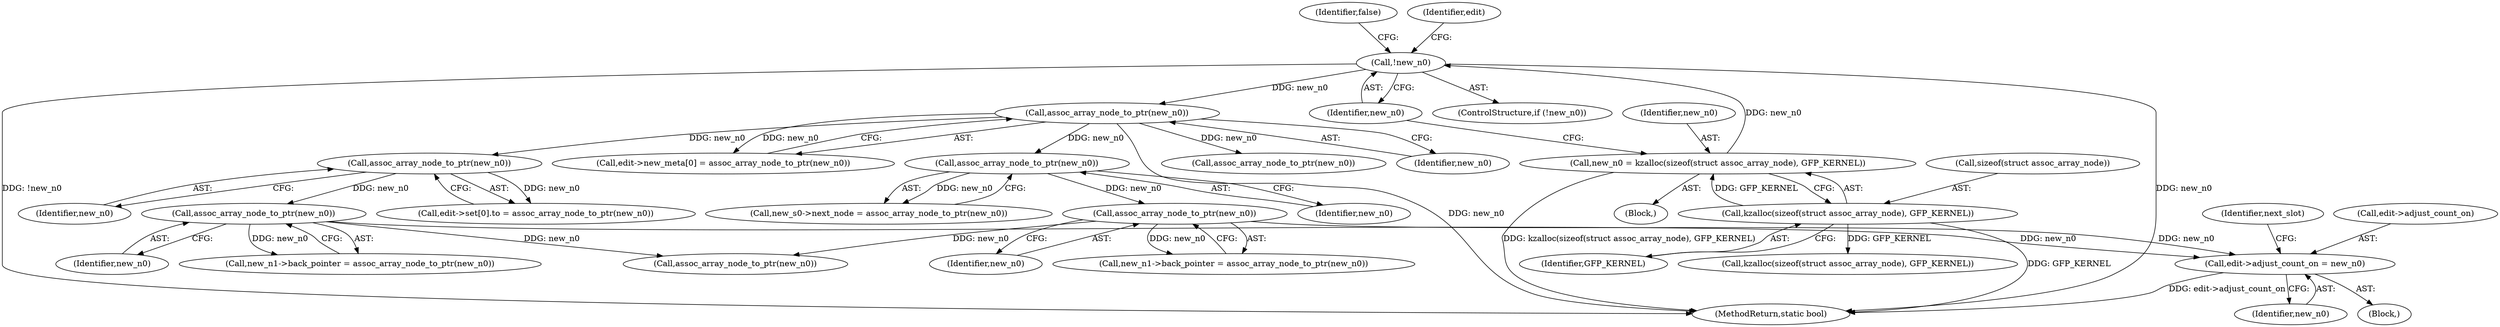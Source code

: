 digraph "0_linux_8d4a2ec1e0b41b0cf9a0c5cd4511da7f8e4f3de2@pointer" {
"1000695" [label="(Call,edit->adjust_count_on = new_n0)"];
"1001126" [label="(Call,assoc_array_node_to_ptr(new_n0))"];
"1001109" [label="(Call,assoc_array_node_to_ptr(new_n0))"];
"1000280" [label="(Call,assoc_array_node_to_ptr(new_n0))"];
"1000270" [label="(Call,!new_n0)"];
"1000263" [label="(Call,new_n0 = kzalloc(sizeof(struct assoc_array_node), GFP_KERNEL))"];
"1000265" [label="(Call,kzalloc(sizeof(struct assoc_array_node), GFP_KERNEL))"];
"1000445" [label="(Call,assoc_array_node_to_ptr(new_n0))"];
"1000425" [label="(Call,assoc_array_node_to_ptr(new_n0))"];
"1000720" [label="(Identifier,next_slot)"];
"1000263" [label="(Call,new_n0 = kzalloc(sizeof(struct assoc_array_node), GFP_KERNEL))"];
"1000446" [label="(Identifier,new_n0)"];
"1001127" [label="(Identifier,new_n0)"];
"1000699" [label="(Identifier,new_n0)"];
"1000271" [label="(Identifier,new_n0)"];
"1000696" [label="(Call,edit->adjust_count_on)"];
"1000280" [label="(Call,assoc_array_node_to_ptr(new_n0))"];
"1001109" [label="(Call,assoc_array_node_to_ptr(new_n0))"];
"1000270" [label="(Call,!new_n0)"];
"1000265" [label="(Call,kzalloc(sizeof(struct assoc_array_node), GFP_KERNEL))"];
"1000889" [label="(Call,assoc_array_node_to_ptr(new_n0))"];
"1000268" [label="(Identifier,GFP_KERNEL)"];
"1000441" [label="(Call,new_n1->back_pointer = assoc_array_node_to_ptr(new_n0))"];
"1000264" [label="(Identifier,new_n0)"];
"1000425" [label="(Call,assoc_array_node_to_ptr(new_n0))"];
"1000273" [label="(Identifier,false)"];
"1001122" [label="(Call,new_n1->back_pointer = assoc_array_node_to_ptr(new_n0))"];
"1000673" [label="(Block,)"];
"1000281" [label="(Identifier,new_n0)"];
"1000445" [label="(Call,assoc_array_node_to_ptr(new_n0))"];
"1000277" [label="(Identifier,edit)"];
"1000695" [label="(Call,edit->adjust_count_on = new_n0)"];
"1000274" [label="(Call,edit->new_meta[0] = assoc_array_node_to_ptr(new_n0))"];
"1000284" [label="(Call,kzalloc(sizeof(struct assoc_array_node), GFP_KERNEL))"];
"1000266" [label="(Call,sizeof(struct assoc_array_node))"];
"1000269" [label="(ControlStructure,if (!new_n0))"];
"1000417" [label="(Call,edit->set[0].to = assoc_array_node_to_ptr(new_n0))"];
"1000726" [label="(Call,assoc_array_node_to_ptr(new_n0))"];
"1001251" [label="(MethodReturn,static bool)"];
"1000426" [label="(Identifier,new_n0)"];
"1001110" [label="(Identifier,new_n0)"];
"1000122" [label="(Block,)"];
"1001126" [label="(Call,assoc_array_node_to_ptr(new_n0))"];
"1001105" [label="(Call,new_s0->next_node = assoc_array_node_to_ptr(new_n0))"];
"1000695" -> "1000673"  [label="AST: "];
"1000695" -> "1000699"  [label="CFG: "];
"1000696" -> "1000695"  [label="AST: "];
"1000699" -> "1000695"  [label="AST: "];
"1000720" -> "1000695"  [label="CFG: "];
"1000695" -> "1001251"  [label="DDG: edit->adjust_count_on"];
"1001126" -> "1000695"  [label="DDG: new_n0"];
"1000445" -> "1000695"  [label="DDG: new_n0"];
"1001126" -> "1001122"  [label="AST: "];
"1001126" -> "1001127"  [label="CFG: "];
"1001127" -> "1001126"  [label="AST: "];
"1001122" -> "1001126"  [label="CFG: "];
"1001126" -> "1000726"  [label="DDG: new_n0"];
"1001126" -> "1001122"  [label="DDG: new_n0"];
"1001109" -> "1001126"  [label="DDG: new_n0"];
"1001109" -> "1001105"  [label="AST: "];
"1001109" -> "1001110"  [label="CFG: "];
"1001110" -> "1001109"  [label="AST: "];
"1001105" -> "1001109"  [label="CFG: "];
"1001109" -> "1001105"  [label="DDG: new_n0"];
"1000280" -> "1001109"  [label="DDG: new_n0"];
"1000280" -> "1000274"  [label="AST: "];
"1000280" -> "1000281"  [label="CFG: "];
"1000281" -> "1000280"  [label="AST: "];
"1000274" -> "1000280"  [label="CFG: "];
"1000280" -> "1001251"  [label="DDG: new_n0"];
"1000280" -> "1000274"  [label="DDG: new_n0"];
"1000270" -> "1000280"  [label="DDG: new_n0"];
"1000280" -> "1000425"  [label="DDG: new_n0"];
"1000280" -> "1000889"  [label="DDG: new_n0"];
"1000270" -> "1000269"  [label="AST: "];
"1000270" -> "1000271"  [label="CFG: "];
"1000271" -> "1000270"  [label="AST: "];
"1000273" -> "1000270"  [label="CFG: "];
"1000277" -> "1000270"  [label="CFG: "];
"1000270" -> "1001251"  [label="DDG: !new_n0"];
"1000270" -> "1001251"  [label="DDG: new_n0"];
"1000263" -> "1000270"  [label="DDG: new_n0"];
"1000263" -> "1000122"  [label="AST: "];
"1000263" -> "1000265"  [label="CFG: "];
"1000264" -> "1000263"  [label="AST: "];
"1000265" -> "1000263"  [label="AST: "];
"1000271" -> "1000263"  [label="CFG: "];
"1000263" -> "1001251"  [label="DDG: kzalloc(sizeof(struct assoc_array_node), GFP_KERNEL)"];
"1000265" -> "1000263"  [label="DDG: GFP_KERNEL"];
"1000265" -> "1000268"  [label="CFG: "];
"1000266" -> "1000265"  [label="AST: "];
"1000268" -> "1000265"  [label="AST: "];
"1000265" -> "1001251"  [label="DDG: GFP_KERNEL"];
"1000265" -> "1000284"  [label="DDG: GFP_KERNEL"];
"1000445" -> "1000441"  [label="AST: "];
"1000445" -> "1000446"  [label="CFG: "];
"1000446" -> "1000445"  [label="AST: "];
"1000441" -> "1000445"  [label="CFG: "];
"1000445" -> "1000441"  [label="DDG: new_n0"];
"1000425" -> "1000445"  [label="DDG: new_n0"];
"1000445" -> "1000726"  [label="DDG: new_n0"];
"1000425" -> "1000417"  [label="AST: "];
"1000425" -> "1000426"  [label="CFG: "];
"1000426" -> "1000425"  [label="AST: "];
"1000417" -> "1000425"  [label="CFG: "];
"1000425" -> "1000417"  [label="DDG: new_n0"];
}
